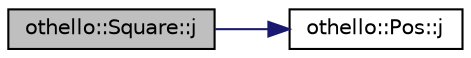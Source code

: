 digraph "othello::Square::j"
{
  edge [fontname="Helvetica",fontsize="10",labelfontname="Helvetica",labelfontsize="10"];
  node [fontname="Helvetica",fontsize="10",shape=record];
  rankdir="LR";
  Node1 [label="othello::Square::j",height=0.2,width=0.4,color="black", fillcolor="grey75", style="filled", fontcolor="black"];
  Node1 -> Node2 [color="midnightblue",fontsize="10",style="solid",fontname="Helvetica"];
  Node2 [label="othello::Pos::j",height=0.2,width=0.4,color="black", fillcolor="white", style="filled",URL="$d7/dd3/classothello_1_1_pos.html#ac2ed06e9c7b8b75dea42c8f2d9dd4dfb"];
}
